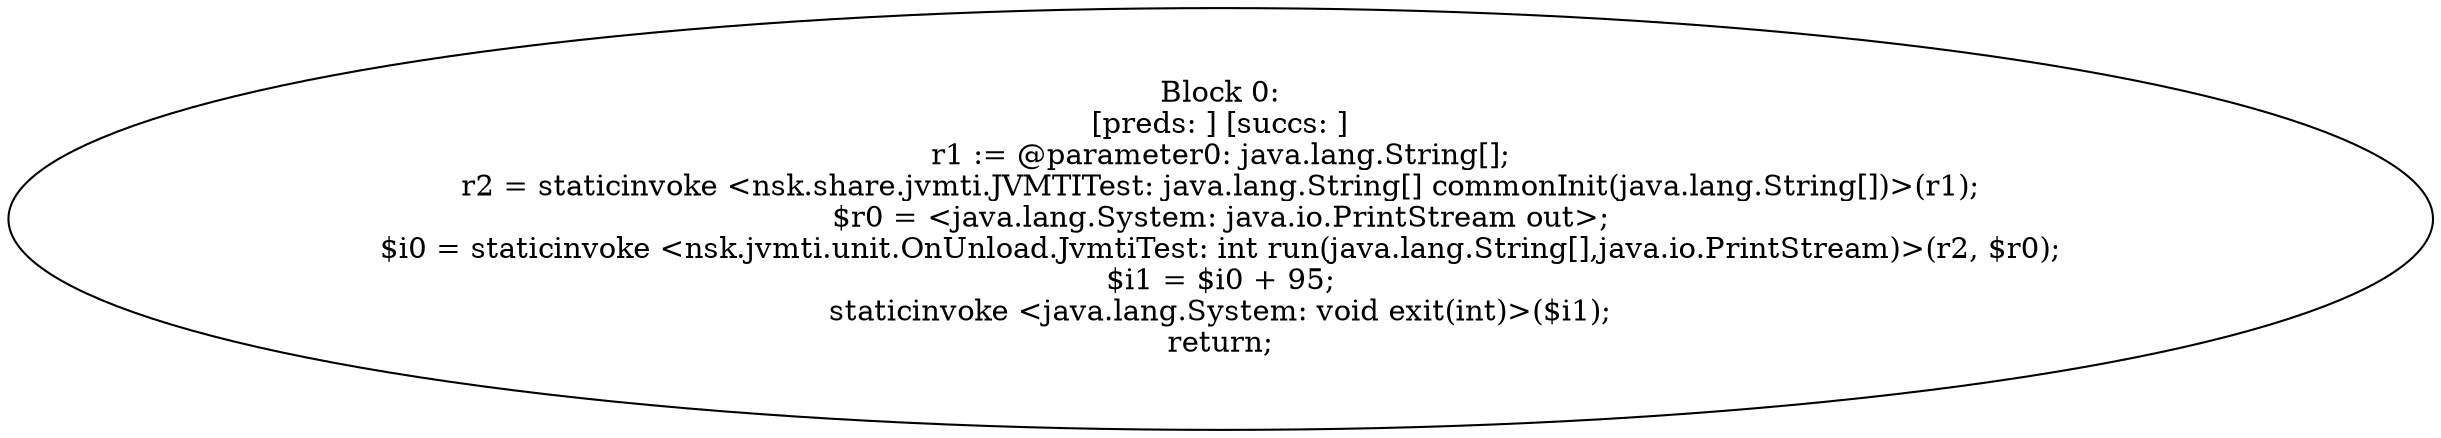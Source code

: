 digraph "unitGraph" {
    "Block 0:
[preds: ] [succs: ]
r1 := @parameter0: java.lang.String[];
r2 = staticinvoke <nsk.share.jvmti.JVMTITest: java.lang.String[] commonInit(java.lang.String[])>(r1);
$r0 = <java.lang.System: java.io.PrintStream out>;
$i0 = staticinvoke <nsk.jvmti.unit.OnUnload.JvmtiTest: int run(java.lang.String[],java.io.PrintStream)>(r2, $r0);
$i1 = $i0 + 95;
staticinvoke <java.lang.System: void exit(int)>($i1);
return;
"
}
